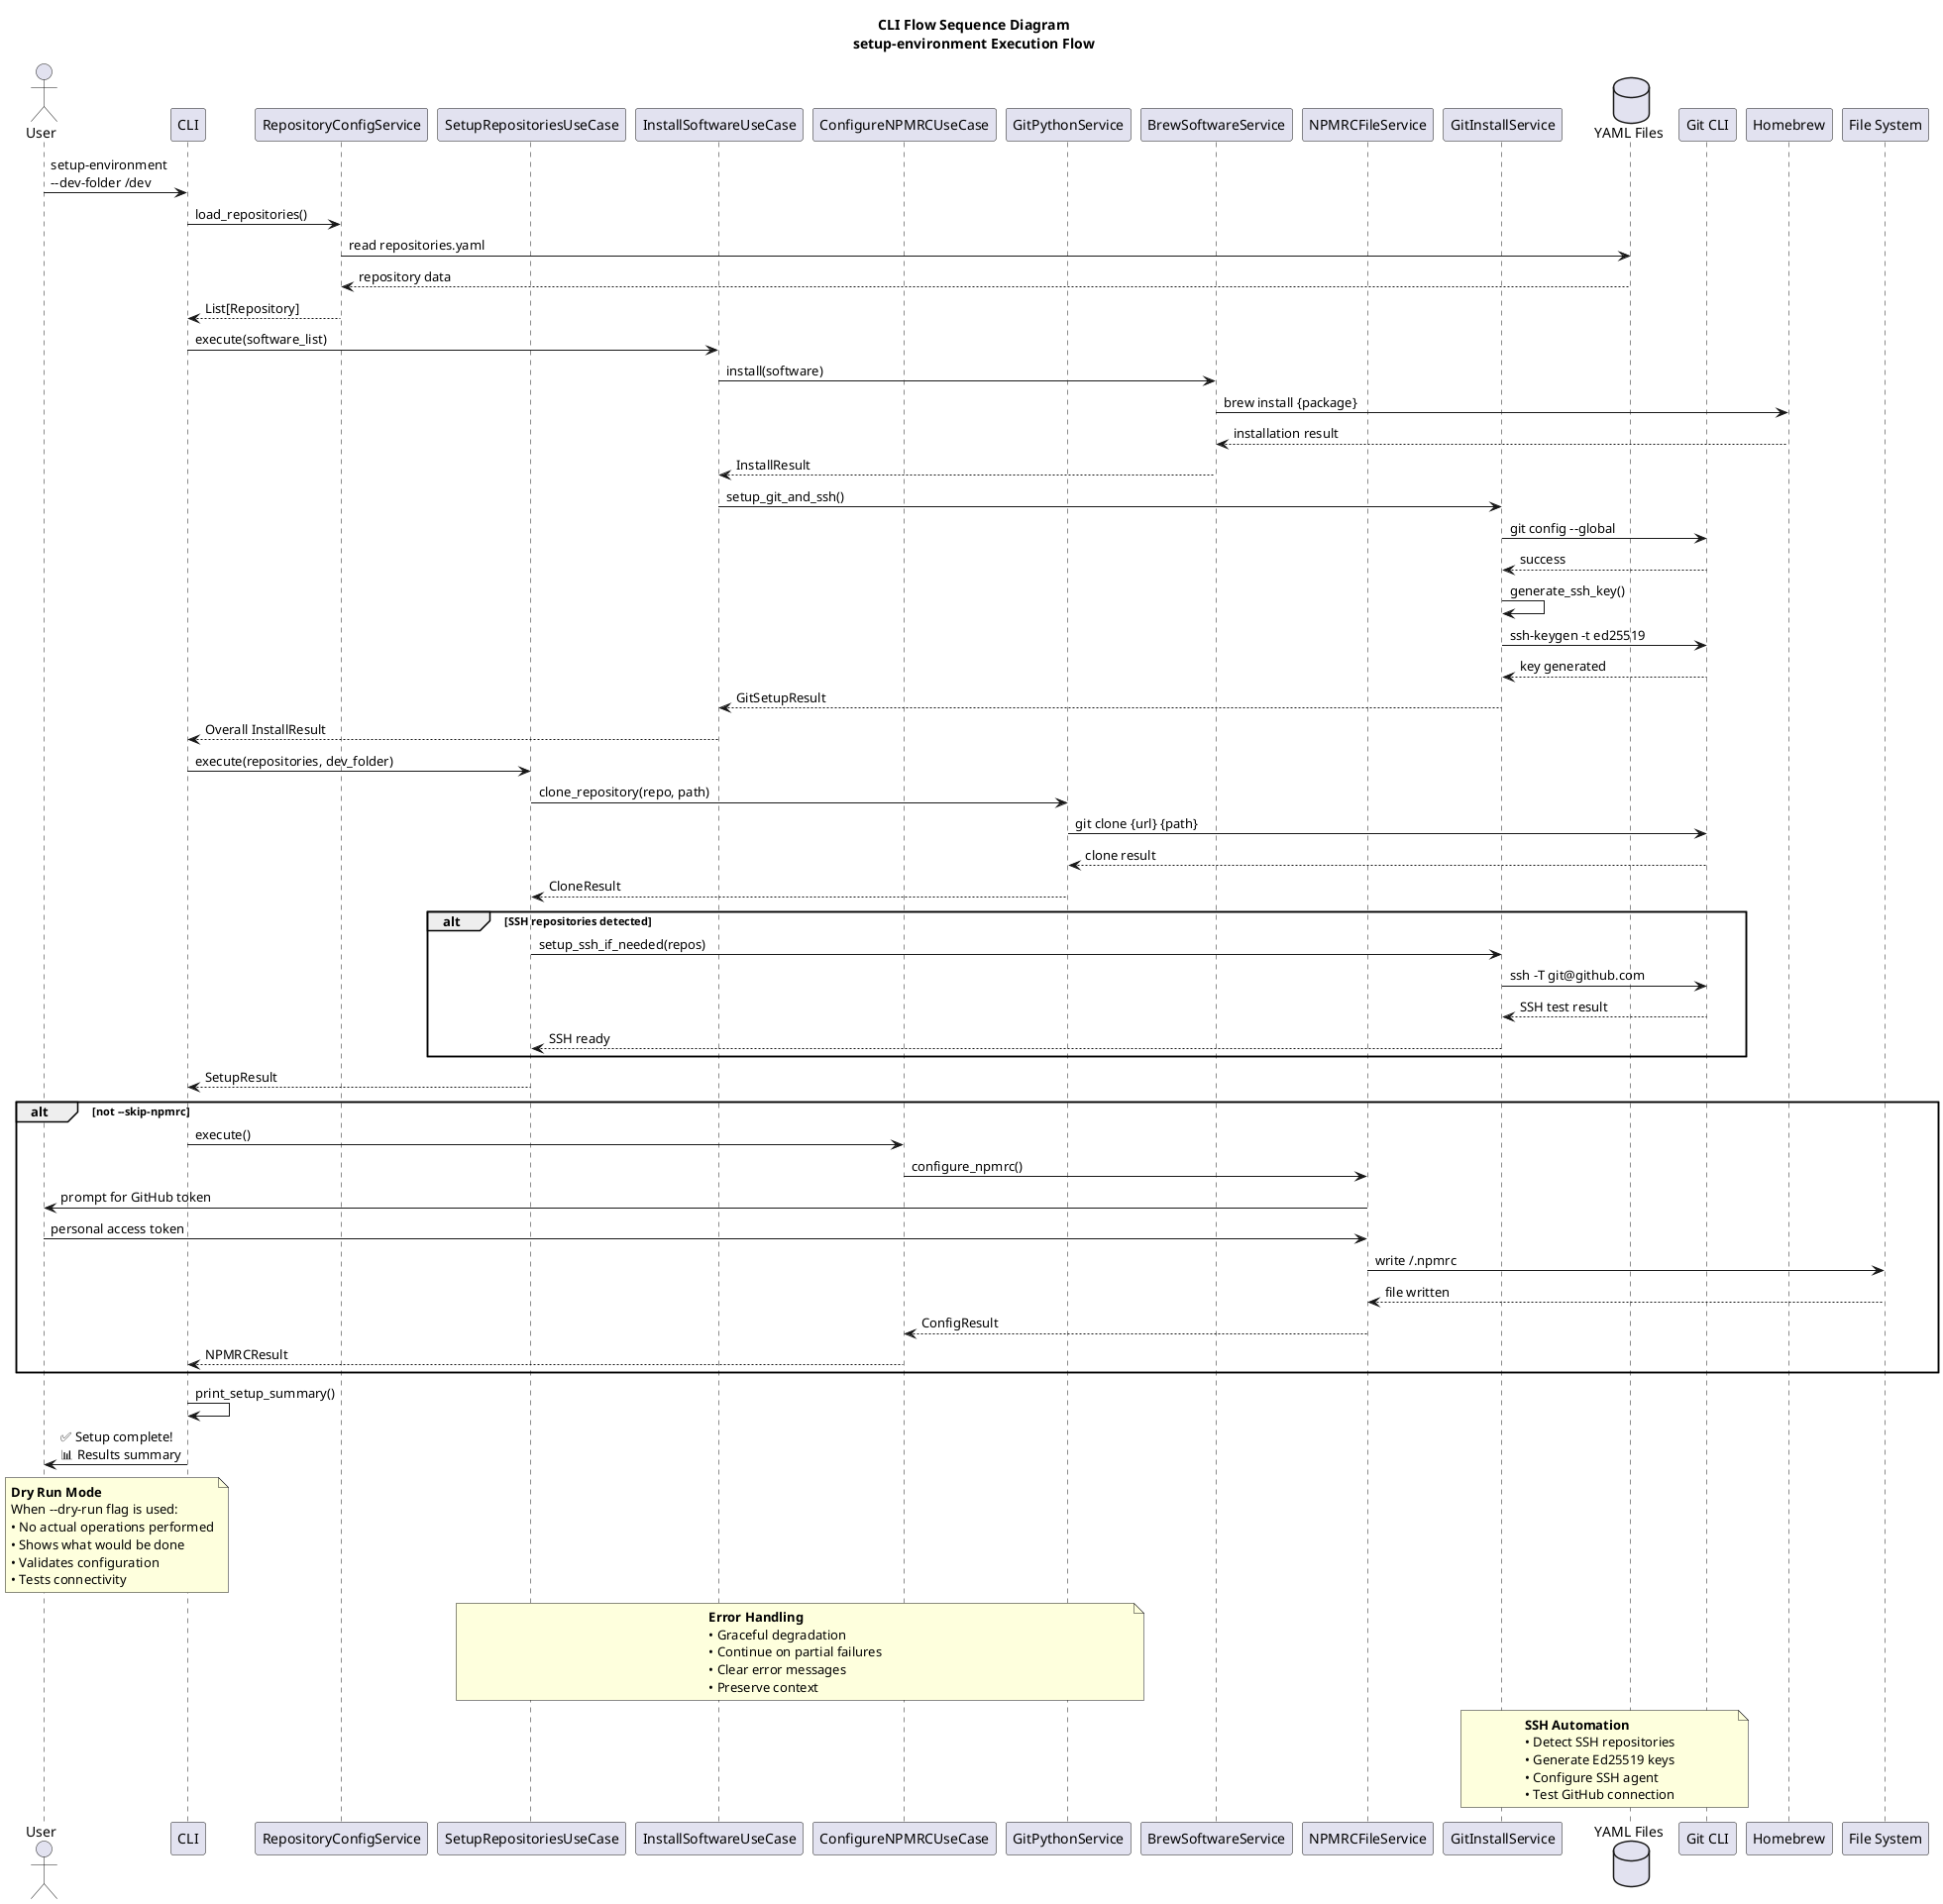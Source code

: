 @startuml cli-sequence-diagram

title CLI Flow Sequence Diagram\nsetup-environment Execution Flow

actor User
participant "CLI" as CLI
participant "RepositoryConfigService" as Config
participant "SetupRepositoriesUseCase" as SetupUC
participant "InstallSoftwareUseCase" as InstallUC
participant "ConfigureNPMRCUseCase" as NPMrcUC
participant "GitPythonService" as GitSvc
participant "BrewSoftwareService" as BrewSvc
participant "NPMRCFileService" as NPMSvc
participant "GitInstallService" as GitInstall
database "YAML Files" as YAML
participant "Git CLI" as Git
participant "Homebrew" as Brew
participant "File System" as FS

User -> CLI: setup-environment\n--dev-folder ~/dev

' Configuration Loading
CLI -> Config: load_repositories()
Config -> YAML: read repositories.yaml
YAML --> Config: repository data
Config --> CLI: List[Repository]

' Software Installation
CLI -> InstallUC: execute(software_list)
InstallUC -> BrewSvc: install(software)
BrewSvc -> Brew: brew install {package}
Brew --> BrewSvc: installation result
BrewSvc --> InstallUC: InstallResult

' Specialised Software Setup
InstallUC -> GitInstall: setup_git_and_ssh()
GitInstall -> Git: git config --global
Git --> GitInstall: success
GitInstall -> GitInstall: generate_ssh_key()
GitInstall -> Git: ssh-keygen -t ed25519
Git --> GitInstall: key generated
GitInstall --> InstallUC: GitSetupResult

InstallUC --> CLI: Overall InstallResult

' Repository Setup
CLI -> SetupUC: execute(repositories, dev_folder)
SetupUC -> GitSvc: clone_repository(repo, path)
GitSvc -> Git: git clone {url} {path}
Git --> GitSvc: clone result
GitSvc --> SetupUC: CloneResult

' Handle SSH repositories if needed
alt SSH repositories detected
    SetupUC -> GitInstall: setup_ssh_if_needed(repos)
    GitInstall -> Git: ssh -T git@github.com
    Git --> GitInstall: SSH test result
    GitInstall --> SetupUC: SSH ready
end

SetupUC --> CLI: SetupResult

' NPMRC Configuration
alt not --skip-npmrc
    CLI -> NPMrcUC: execute()
    NPMrcUC -> NPMSvc: configure_npmrc()
    NPMSvc -> User: prompt for GitHub token
    User -> NPMSvc: personal access token
    NPMSvc -> FS: write ~/.npmrc
    FS --> NPMSvc: file written
    NPMSvc --> NPMrcUC: ConfigResult
    NPMrcUC --> CLI: NPMRCResult
end

' Summary
CLI -> CLI: print_setup_summary()
CLI -> User: ✅ Setup complete!\n📊 Results summary

note over CLI, User
    **Dry Run Mode**
    When --dry-run flag is used:
    • No actual operations performed
    • Shows what would be done
    • Validates configuration
    • Tests connectivity
end note

note over SetupUC, GitSvc
    **Error Handling**
    • Graceful degradation
    • Continue on partial failures
    • Clear error messages
    • Preserve context
end note

note over GitInstall, Git
    **SSH Automation**
    • Detect SSH repositories
    • Generate Ed25519 keys
    • Configure SSH agent
    • Test GitHub connection
end note

@enduml